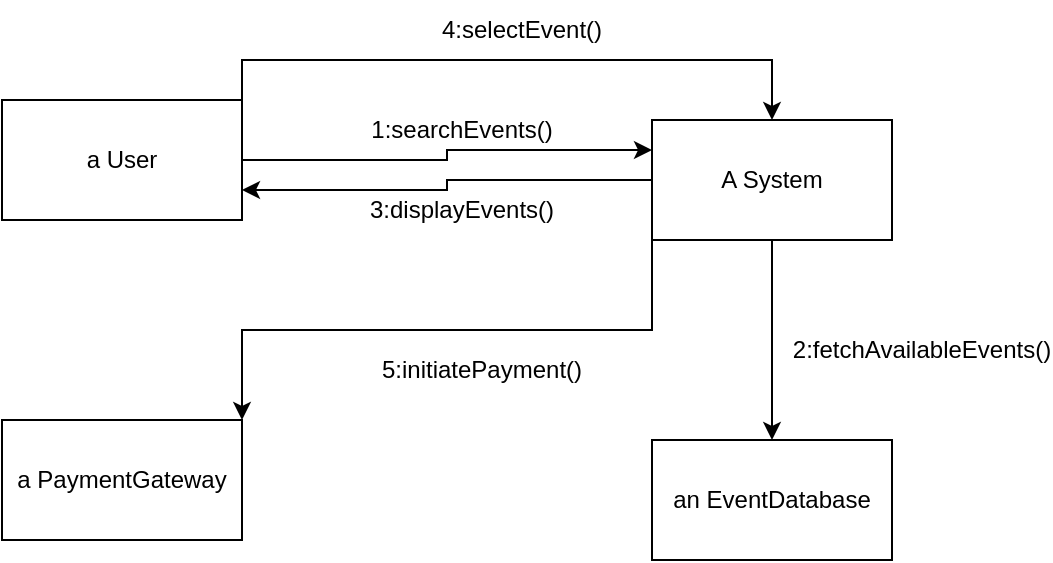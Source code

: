 <mxfile version="26.2.14">
  <diagram name="Page-1" id="uX1rXTn1i3F8dfoCeIE8">
    <mxGraphModel dx="872" dy="431" grid="1" gridSize="10" guides="1" tooltips="1" connect="1" arrows="1" fold="1" page="1" pageScale="1" pageWidth="1169" pageHeight="1654" math="0" shadow="0">
      <root>
        <mxCell id="0" />
        <mxCell id="1" parent="0" />
        <mxCell id="5Uo4RTw6dMx59z3NQKmh-1" value="a&amp;nbsp;PaymentGateway" style="rounded=0;whiteSpace=wrap;html=1;" vertex="1" parent="1">
          <mxGeometry x="200" y="210" width="120" height="60" as="geometry" />
        </mxCell>
        <mxCell id="5Uo4RTw6dMx59z3NQKmh-2" value="an EventDatabase" style="rounded=0;whiteSpace=wrap;html=1;" vertex="1" parent="1">
          <mxGeometry x="525" y="220" width="120" height="60" as="geometry" />
        </mxCell>
        <mxCell id="5Uo4RTw6dMx59z3NQKmh-7" style="edgeStyle=orthogonalEdgeStyle;rounded=0;orthogonalLoop=1;jettySize=auto;html=1;entryX=0.5;entryY=0;entryDx=0;entryDy=0;" edge="1" parent="1" source="5Uo4RTw6dMx59z3NQKmh-3" target="5Uo4RTw6dMx59z3NQKmh-2">
          <mxGeometry relative="1" as="geometry" />
        </mxCell>
        <mxCell id="5Uo4RTw6dMx59z3NQKmh-11" style="edgeStyle=orthogonalEdgeStyle;rounded=0;orthogonalLoop=1;jettySize=auto;html=1;exitX=0;exitY=0.5;exitDx=0;exitDy=0;entryX=1;entryY=0.75;entryDx=0;entryDy=0;" edge="1" parent="1" source="5Uo4RTw6dMx59z3NQKmh-3" target="5Uo4RTw6dMx59z3NQKmh-4">
          <mxGeometry relative="1" as="geometry" />
        </mxCell>
        <mxCell id="5Uo4RTw6dMx59z3NQKmh-15" style="edgeStyle=orthogonalEdgeStyle;rounded=0;orthogonalLoop=1;jettySize=auto;html=1;exitX=0;exitY=1;exitDx=0;exitDy=0;entryX=1;entryY=0;entryDx=0;entryDy=0;" edge="1" parent="1" source="5Uo4RTw6dMx59z3NQKmh-3" target="5Uo4RTw6dMx59z3NQKmh-1">
          <mxGeometry relative="1" as="geometry" />
        </mxCell>
        <mxCell id="5Uo4RTw6dMx59z3NQKmh-3" value="A System" style="rounded=0;whiteSpace=wrap;html=1;" vertex="1" parent="1">
          <mxGeometry x="525" y="60" width="120" height="60" as="geometry" />
        </mxCell>
        <mxCell id="5Uo4RTw6dMx59z3NQKmh-10" style="edgeStyle=orthogonalEdgeStyle;rounded=0;orthogonalLoop=1;jettySize=auto;html=1;exitX=1;exitY=0.5;exitDx=0;exitDy=0;entryX=0;entryY=0.25;entryDx=0;entryDy=0;" edge="1" parent="1" source="5Uo4RTw6dMx59z3NQKmh-4" target="5Uo4RTw6dMx59z3NQKmh-3">
          <mxGeometry relative="1" as="geometry" />
        </mxCell>
        <mxCell id="5Uo4RTw6dMx59z3NQKmh-13" style="edgeStyle=orthogonalEdgeStyle;rounded=0;orthogonalLoop=1;jettySize=auto;html=1;exitX=1;exitY=0;exitDx=0;exitDy=0;entryX=0.5;entryY=0;entryDx=0;entryDy=0;" edge="1" parent="1" source="5Uo4RTw6dMx59z3NQKmh-4" target="5Uo4RTw6dMx59z3NQKmh-3">
          <mxGeometry relative="1" as="geometry" />
        </mxCell>
        <mxCell id="5Uo4RTw6dMx59z3NQKmh-4" value="a User" style="rounded=0;whiteSpace=wrap;html=1;" vertex="1" parent="1">
          <mxGeometry x="200" y="50" width="120" height="60" as="geometry" />
        </mxCell>
        <mxCell id="5Uo4RTw6dMx59z3NQKmh-6" value="1:searchEvents()" style="text;html=1;align=center;verticalAlign=middle;whiteSpace=wrap;rounded=0;" vertex="1" parent="1">
          <mxGeometry x="400" y="50" width="60" height="30" as="geometry" />
        </mxCell>
        <mxCell id="5Uo4RTw6dMx59z3NQKmh-8" value="2:fetchAvailableEvents()" style="text;html=1;align=center;verticalAlign=middle;whiteSpace=wrap;rounded=0;" vertex="1" parent="1">
          <mxGeometry x="630" y="160" width="60" height="30" as="geometry" />
        </mxCell>
        <mxCell id="5Uo4RTw6dMx59z3NQKmh-12" value="3:displayEvents()" style="text;html=1;align=center;verticalAlign=middle;whiteSpace=wrap;rounded=0;" vertex="1" parent="1">
          <mxGeometry x="400" y="90" width="60" height="30" as="geometry" />
        </mxCell>
        <mxCell id="5Uo4RTw6dMx59z3NQKmh-14" value="4:selectEvent()" style="text;html=1;align=center;verticalAlign=middle;whiteSpace=wrap;rounded=0;" vertex="1" parent="1">
          <mxGeometry x="430" width="60" height="30" as="geometry" />
        </mxCell>
        <mxCell id="5Uo4RTw6dMx59z3NQKmh-16" value="5:initiatePayment()" style="text;html=1;align=center;verticalAlign=middle;whiteSpace=wrap;rounded=0;" vertex="1" parent="1">
          <mxGeometry x="410" y="170" width="60" height="30" as="geometry" />
        </mxCell>
      </root>
    </mxGraphModel>
  </diagram>
</mxfile>
